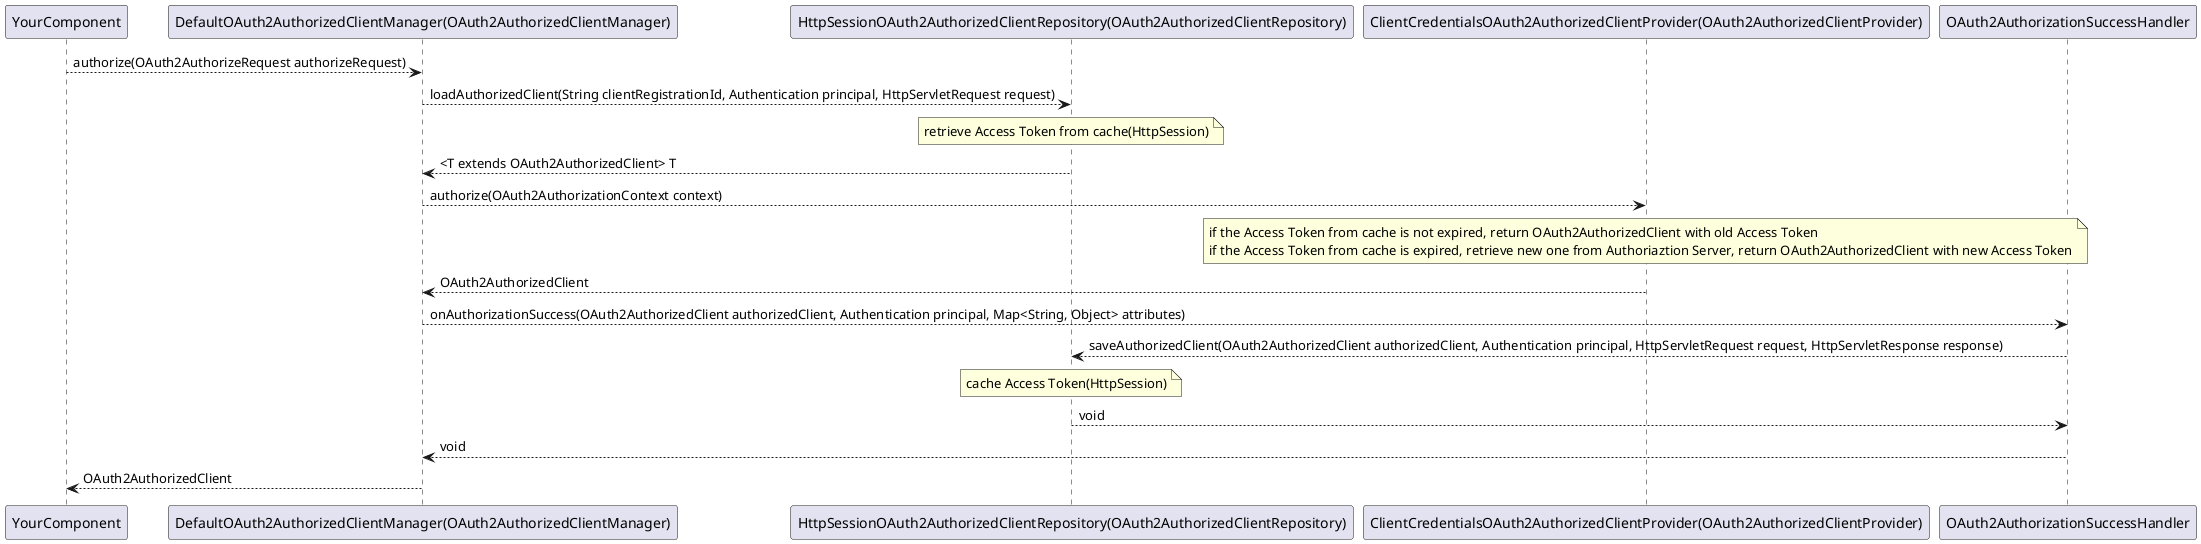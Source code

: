 @startuml
YourComponent --> "DefaultOAuth2AuthorizedClientManager(OAuth2AuthorizedClientManager)": authorize(OAuth2AuthorizeRequest authorizeRequest)
"DefaultOAuth2AuthorizedClientManager(OAuth2AuthorizedClientManager)" --> "HttpSessionOAuth2AuthorizedClientRepository(OAuth2AuthorizedClientRepository)": loadAuthorizedClient(String clientRegistrationId, Authentication principal, HttpServletRequest request)
note over "HttpSessionOAuth2AuthorizedClientRepository(OAuth2AuthorizedClientRepository)": retrieve Access Token from cache(HttpSession)
"HttpSessionOAuth2AuthorizedClientRepository(OAuth2AuthorizedClientRepository)" --> "DefaultOAuth2AuthorizedClientManager(OAuth2AuthorizedClientManager)": <T extends OAuth2AuthorizedClient> T
"DefaultOAuth2AuthorizedClientManager(OAuth2AuthorizedClientManager)" --> "ClientCredentialsOAuth2AuthorizedClientProvider(OAuth2AuthorizedClientProvider)": authorize(OAuth2AuthorizationContext context)
note over "ClientCredentialsOAuth2AuthorizedClientProvider(OAuth2AuthorizedClientProvider)"
if the Access Token from cache is not expired, return OAuth2AuthorizedClient with old Access Token
if the Access Token from cache is expired, retrieve new one from Authoriaztion Server, return OAuth2AuthorizedClient with new Access Token
end note
"ClientCredentialsOAuth2AuthorizedClientProvider(OAuth2AuthorizedClientProvider)" --> "DefaultOAuth2AuthorizedClientManager(OAuth2AuthorizedClientManager)": OAuth2AuthorizedClient
"DefaultOAuth2AuthorizedClientManager(OAuth2AuthorizedClientManager)" --> OAuth2AuthorizationSuccessHandler: onAuthorizationSuccess(OAuth2AuthorizedClient authorizedClient, Authentication principal, Map<String, Object> attributes)
OAuth2AuthorizationSuccessHandler --> "HttpSessionOAuth2AuthorizedClientRepository(OAuth2AuthorizedClientRepository)": saveAuthorizedClient(OAuth2AuthorizedClient authorizedClient, Authentication principal, HttpServletRequest request, HttpServletResponse response)
note over "HttpSessionOAuth2AuthorizedClientRepository(OAuth2AuthorizedClientRepository)": cache Access Token(HttpSession)
"HttpSessionOAuth2AuthorizedClientRepository(OAuth2AuthorizedClientRepository)" --> OAuth2AuthorizationSuccessHandler: void
OAuth2AuthorizationSuccessHandler --> "DefaultOAuth2AuthorizedClientManager(OAuth2AuthorizedClientManager)": void
"DefaultOAuth2AuthorizedClientManager(OAuth2AuthorizedClientManager)" --> YourComponent: OAuth2AuthorizedClient
@enduml
